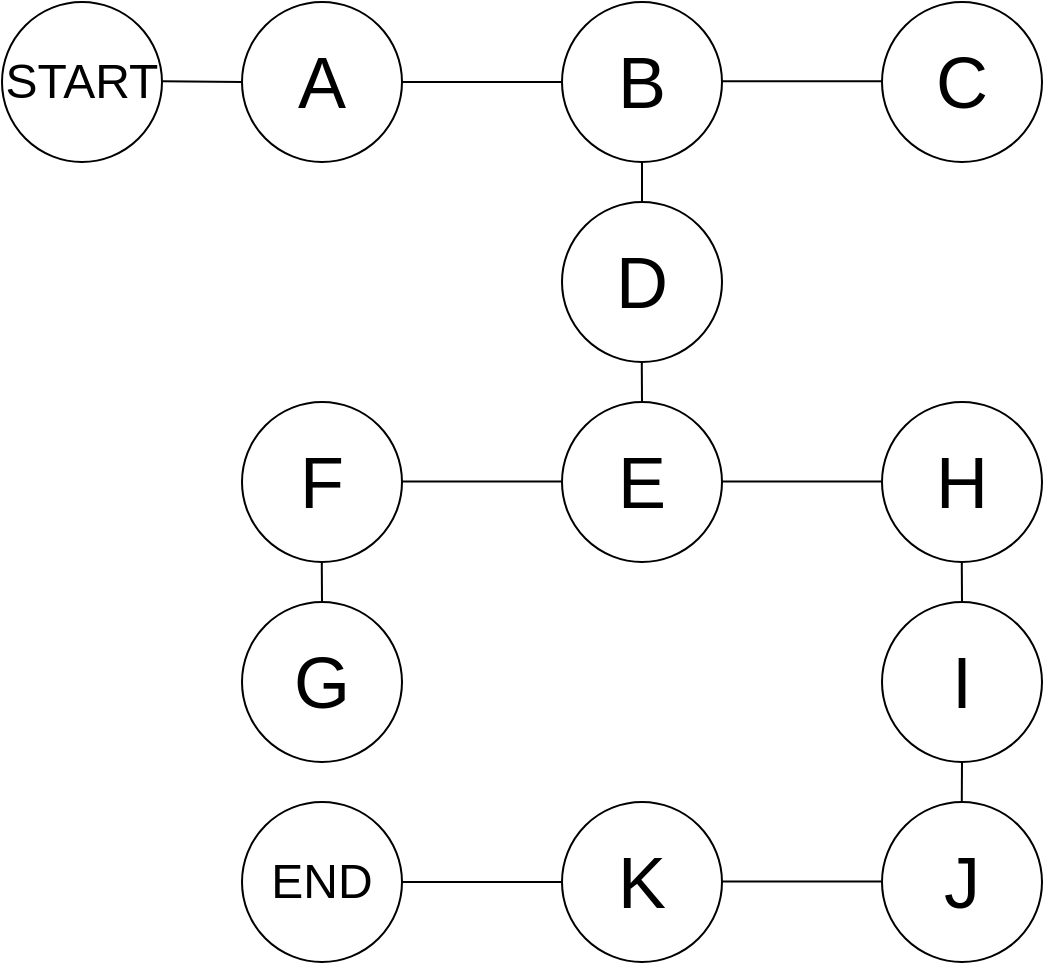 <mxfile version="22.1.17" type="device">
  <diagram name="Page-1" id="Cqv8fOKj7WXAFAGasUe4">
    <mxGraphModel dx="2197" dy="819" grid="1" gridSize="10" guides="1" tooltips="1" connect="1" arrows="1" fold="1" page="1" pageScale="1" pageWidth="850" pageHeight="1100" math="0" shadow="0">
      <root>
        <mxCell id="0" />
        <mxCell id="1" parent="0" />
        <mxCell id="dnH7PSooZ6oyrXPffv9E-1" value="&lt;font style=&quot;font-size: 36px;&quot;&gt;A&lt;/font&gt;" style="ellipse;whiteSpace=wrap;html=1;aspect=fixed;" vertex="1" parent="1">
          <mxGeometry x="150" y="280" width="80" height="80" as="geometry" />
        </mxCell>
        <mxCell id="dnH7PSooZ6oyrXPffv9E-2" value="&lt;font style=&quot;font-size: 36px;&quot;&gt;B&lt;/font&gt;" style="ellipse;whiteSpace=wrap;html=1;aspect=fixed;" vertex="1" parent="1">
          <mxGeometry x="310" y="280" width="80" height="80" as="geometry" />
        </mxCell>
        <mxCell id="dnH7PSooZ6oyrXPffv9E-3" value="&lt;font style=&quot;font-size: 36px;&quot;&gt;C&lt;/font&gt;" style="ellipse;whiteSpace=wrap;html=1;aspect=fixed;" vertex="1" parent="1">
          <mxGeometry x="470" y="280" width="80" height="80" as="geometry" />
        </mxCell>
        <mxCell id="dnH7PSooZ6oyrXPffv9E-4" value="&lt;font style=&quot;font-size: 36px;&quot;&gt;D&lt;/font&gt;" style="ellipse;whiteSpace=wrap;html=1;aspect=fixed;" vertex="1" parent="1">
          <mxGeometry x="310" y="380" width="80" height="80" as="geometry" />
        </mxCell>
        <mxCell id="dnH7PSooZ6oyrXPffv9E-5" value="&lt;font style=&quot;font-size: 36px;&quot;&gt;E&lt;/font&gt;" style="ellipse;whiteSpace=wrap;html=1;aspect=fixed;" vertex="1" parent="1">
          <mxGeometry x="310" y="480" width="80" height="80" as="geometry" />
        </mxCell>
        <mxCell id="dnH7PSooZ6oyrXPffv9E-6" value="&lt;font style=&quot;font-size: 36px;&quot;&gt;H&lt;/font&gt;" style="ellipse;whiteSpace=wrap;html=1;aspect=fixed;" vertex="1" parent="1">
          <mxGeometry x="470" y="480" width="80" height="80" as="geometry" />
        </mxCell>
        <mxCell id="dnH7PSooZ6oyrXPffv9E-7" value="&lt;font style=&quot;font-size: 36px;&quot;&gt;I&lt;/font&gt;" style="ellipse;whiteSpace=wrap;html=1;aspect=fixed;" vertex="1" parent="1">
          <mxGeometry x="470" y="580" width="80" height="80" as="geometry" />
        </mxCell>
        <mxCell id="dnH7PSooZ6oyrXPffv9E-8" value="&lt;font style=&quot;font-size: 36px;&quot;&gt;J&lt;/font&gt;" style="ellipse;whiteSpace=wrap;html=1;aspect=fixed;" vertex="1" parent="1">
          <mxGeometry x="470" y="680" width="80" height="80" as="geometry" />
        </mxCell>
        <mxCell id="dnH7PSooZ6oyrXPffv9E-9" value="&lt;font style=&quot;font-size: 36px;&quot;&gt;K&lt;/font&gt;" style="ellipse;whiteSpace=wrap;html=1;aspect=fixed;" vertex="1" parent="1">
          <mxGeometry x="310" y="680" width="80" height="80" as="geometry" />
        </mxCell>
        <mxCell id="dnH7PSooZ6oyrXPffv9E-10" value="&lt;font style=&quot;font-size: 24px;&quot;&gt;END&lt;/font&gt;" style="ellipse;whiteSpace=wrap;html=1;aspect=fixed;" vertex="1" parent="1">
          <mxGeometry x="150" y="680" width="80" height="80" as="geometry" />
        </mxCell>
        <mxCell id="dnH7PSooZ6oyrXPffv9E-11" value="&lt;font style=&quot;font-size: 36px;&quot;&gt;F&lt;/font&gt;" style="ellipse;whiteSpace=wrap;html=1;aspect=fixed;" vertex="1" parent="1">
          <mxGeometry x="150" y="480" width="80" height="80" as="geometry" />
        </mxCell>
        <mxCell id="dnH7PSooZ6oyrXPffv9E-12" value="&lt;font style=&quot;font-size: 36px;&quot;&gt;G&lt;/font&gt;" style="ellipse;whiteSpace=wrap;html=1;aspect=fixed;" vertex="1" parent="1">
          <mxGeometry x="150" y="580" width="80" height="80" as="geometry" />
        </mxCell>
        <mxCell id="dnH7PSooZ6oyrXPffv9E-14" value="" style="endArrow=none;html=1;rounded=0;entryX=0;entryY=0.5;entryDx=0;entryDy=0;" edge="1" parent="1" target="dnH7PSooZ6oyrXPffv9E-2">
          <mxGeometry width="50" height="50" relative="1" as="geometry">
            <mxPoint x="230" y="320" as="sourcePoint" />
            <mxPoint x="280" y="270" as="targetPoint" />
          </mxGeometry>
        </mxCell>
        <mxCell id="dnH7PSooZ6oyrXPffv9E-15" value="" style="endArrow=none;html=1;rounded=0;entryX=0;entryY=0.5;entryDx=0;entryDy=0;" edge="1" parent="1">
          <mxGeometry width="50" height="50" relative="1" as="geometry">
            <mxPoint x="390" y="319.66" as="sourcePoint" />
            <mxPoint x="470" y="319.66" as="targetPoint" />
          </mxGeometry>
        </mxCell>
        <mxCell id="dnH7PSooZ6oyrXPffv9E-16" value="" style="endArrow=none;html=1;rounded=0;entryX=0;entryY=0.5;entryDx=0;entryDy=0;" edge="1" parent="1">
          <mxGeometry width="50" height="50" relative="1" as="geometry">
            <mxPoint x="390" y="519.71" as="sourcePoint" />
            <mxPoint x="470" y="519.71" as="targetPoint" />
          </mxGeometry>
        </mxCell>
        <mxCell id="dnH7PSooZ6oyrXPffv9E-17" value="" style="endArrow=none;html=1;rounded=0;entryX=0;entryY=0.5;entryDx=0;entryDy=0;" edge="1" parent="1">
          <mxGeometry width="50" height="50" relative="1" as="geometry">
            <mxPoint x="230" y="519.71" as="sourcePoint" />
            <mxPoint x="310" y="519.71" as="targetPoint" />
          </mxGeometry>
        </mxCell>
        <mxCell id="dnH7PSooZ6oyrXPffv9E-18" value="" style="endArrow=none;html=1;rounded=0;entryX=0;entryY=0.5;entryDx=0;entryDy=0;" edge="1" parent="1">
          <mxGeometry width="50" height="50" relative="1" as="geometry">
            <mxPoint x="390" y="719.71" as="sourcePoint" />
            <mxPoint x="470" y="719.71" as="targetPoint" />
          </mxGeometry>
        </mxCell>
        <mxCell id="dnH7PSooZ6oyrXPffv9E-19" value="" style="endArrow=none;html=1;rounded=0;entryX=0.5;entryY=1;entryDx=0;entryDy=0;exitX=0.5;exitY=0;exitDx=0;exitDy=0;" edge="1" parent="1" source="dnH7PSooZ6oyrXPffv9E-4" target="dnH7PSooZ6oyrXPffv9E-2">
          <mxGeometry width="50" height="50" relative="1" as="geometry">
            <mxPoint x="240" y="330" as="sourcePoint" />
            <mxPoint x="320" y="330" as="targetPoint" />
          </mxGeometry>
        </mxCell>
        <mxCell id="dnH7PSooZ6oyrXPffv9E-20" value="" style="endArrow=none;html=1;rounded=0;entryX=0.5;entryY=1;entryDx=0;entryDy=0;exitX=0.5;exitY=0;exitDx=0;exitDy=0;" edge="1" parent="1" source="dnH7PSooZ6oyrXPffv9E-5">
          <mxGeometry width="50" height="50" relative="1" as="geometry">
            <mxPoint x="349.89" y="500" as="sourcePoint" />
            <mxPoint x="349.89" y="460" as="targetPoint" />
          </mxGeometry>
        </mxCell>
        <mxCell id="dnH7PSooZ6oyrXPffv9E-21" value="" style="endArrow=none;html=1;rounded=0;entryX=0.5;entryY=1;entryDx=0;entryDy=0;" edge="1" parent="1">
          <mxGeometry width="50" height="50" relative="1" as="geometry">
            <mxPoint x="510" y="580" as="sourcePoint" />
            <mxPoint x="509.89" y="560" as="targetPoint" />
          </mxGeometry>
        </mxCell>
        <mxCell id="dnH7PSooZ6oyrXPffv9E-23" value="" style="endArrow=none;html=1;rounded=0;entryX=0.5;entryY=1;entryDx=0;entryDy=0;exitX=0.5;exitY=0;exitDx=0;exitDy=0;" edge="1" parent="1" target="dnH7PSooZ6oyrXPffv9E-7">
          <mxGeometry width="50" height="50" relative="1" as="geometry">
            <mxPoint x="509.89" y="680" as="sourcePoint" />
            <mxPoint x="509.89" y="640" as="targetPoint" />
          </mxGeometry>
        </mxCell>
        <mxCell id="dnH7PSooZ6oyrXPffv9E-24" value="" style="endArrow=none;html=1;rounded=0;entryX=0;entryY=0.5;entryDx=0;entryDy=0;exitX=1;exitY=0.5;exitDx=0;exitDy=0;" edge="1" parent="1" source="dnH7PSooZ6oyrXPffv9E-10" target="dnH7PSooZ6oyrXPffv9E-9">
          <mxGeometry width="50" height="50" relative="1" as="geometry">
            <mxPoint x="350" y="780" as="sourcePoint" />
            <mxPoint x="349.71" y="760" as="targetPoint" />
          </mxGeometry>
        </mxCell>
        <mxCell id="dnH7PSooZ6oyrXPffv9E-25" value="" style="endArrow=none;html=1;rounded=0;entryX=0.5;entryY=1;entryDx=0;entryDy=0;exitX=0.5;exitY=0;exitDx=0;exitDy=0;" edge="1" parent="1" source="dnH7PSooZ6oyrXPffv9E-12">
          <mxGeometry width="50" height="50" relative="1" as="geometry">
            <mxPoint x="189.89" y="600" as="sourcePoint" />
            <mxPoint x="189.89" y="560" as="targetPoint" />
          </mxGeometry>
        </mxCell>
        <mxCell id="dnH7PSooZ6oyrXPffv9E-26" value="&lt;font style=&quot;font-size: 24px;&quot;&gt;START&lt;/font&gt;" style="ellipse;whiteSpace=wrap;html=1;aspect=fixed;" vertex="1" parent="1">
          <mxGeometry x="30" y="280" width="80" height="80" as="geometry" />
        </mxCell>
        <mxCell id="dnH7PSooZ6oyrXPffv9E-27" value="" style="endArrow=none;html=1;rounded=0;entryX=0;entryY=0.5;entryDx=0;entryDy=0;" edge="1" parent="1" target="dnH7PSooZ6oyrXPffv9E-1">
          <mxGeometry width="50" height="50" relative="1" as="geometry">
            <mxPoint x="110" y="319.66" as="sourcePoint" />
            <mxPoint x="140" y="320" as="targetPoint" />
          </mxGeometry>
        </mxCell>
      </root>
    </mxGraphModel>
  </diagram>
</mxfile>
